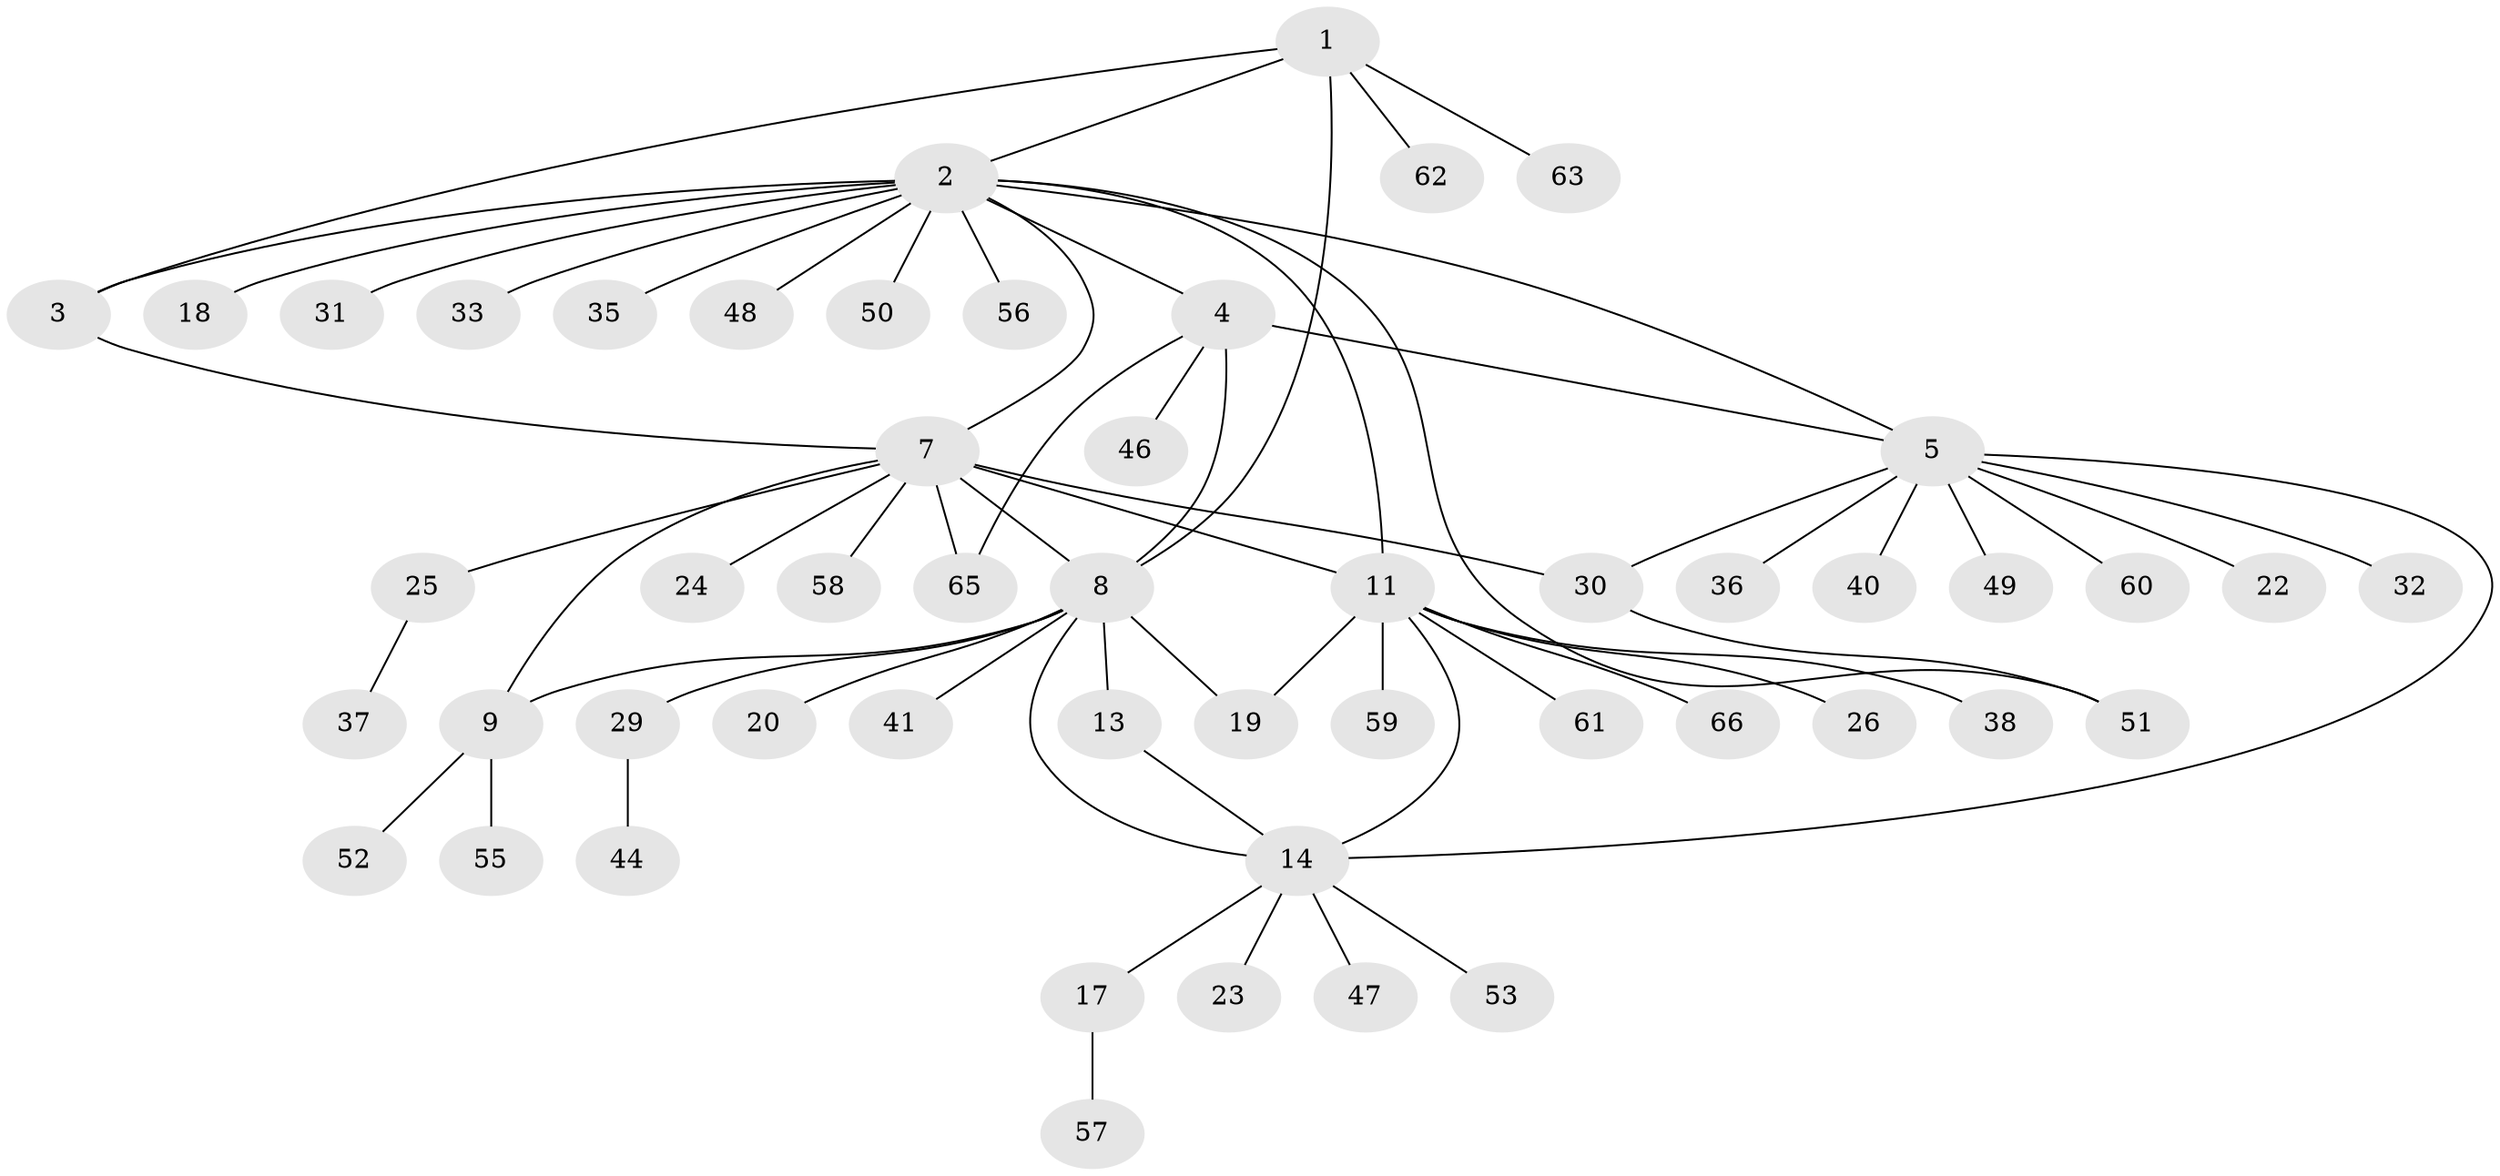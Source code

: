 // Generated by graph-tools (version 1.1) at 2025/52/02/27/25 19:52:17]
// undirected, 51 vertices, 64 edges
graph export_dot {
graph [start="1"]
  node [color=gray90,style=filled];
  1 [super="+16"];
  2 [super="+6"];
  3;
  4 [super="+34"];
  5 [super="+28"];
  7 [super="+10"];
  8 [super="+15"];
  9 [super="+54"];
  11 [super="+12"];
  13;
  14 [super="+21"];
  17;
  18;
  19;
  20 [super="+43"];
  22;
  23 [super="+45"];
  24;
  25 [super="+27"];
  26;
  29 [super="+42"];
  30 [super="+39"];
  31;
  32;
  33;
  35 [super="+64"];
  36;
  37;
  38;
  40;
  41;
  44;
  46;
  47;
  48;
  49;
  50;
  51;
  52;
  53;
  55;
  56;
  57;
  58;
  59;
  60;
  61;
  62;
  63;
  65;
  66;
  1 -- 2;
  1 -- 3;
  1 -- 62;
  1 -- 63;
  1 -- 8;
  2 -- 3;
  2 -- 18;
  2 -- 31;
  2 -- 35;
  2 -- 48;
  2 -- 50;
  2 -- 51;
  2 -- 56;
  2 -- 11;
  2 -- 33;
  2 -- 4;
  2 -- 5;
  2 -- 7;
  3 -- 7;
  4 -- 5;
  4 -- 8;
  4 -- 46;
  4 -- 65;
  5 -- 14;
  5 -- 22;
  5 -- 30;
  5 -- 32;
  5 -- 36;
  5 -- 40;
  5 -- 49;
  5 -- 60;
  7 -- 8;
  7 -- 9;
  7 -- 24;
  7 -- 30;
  7 -- 58;
  7 -- 65;
  7 -- 25;
  7 -- 11 [weight=2];
  8 -- 9;
  8 -- 41;
  8 -- 13;
  8 -- 14;
  8 -- 19;
  8 -- 20;
  8 -- 29;
  9 -- 52;
  9 -- 55;
  11 -- 66;
  11 -- 38;
  11 -- 14;
  11 -- 19;
  11 -- 26;
  11 -- 59;
  11 -- 61;
  13 -- 14;
  14 -- 17;
  14 -- 23;
  14 -- 47;
  14 -- 53;
  17 -- 57;
  25 -- 37;
  29 -- 44;
  30 -- 51;
}

